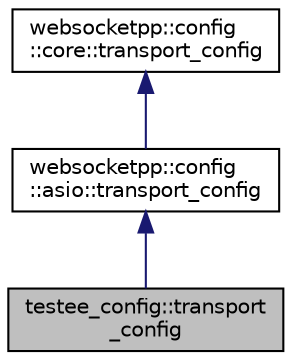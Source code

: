 digraph "testee_config::transport_config"
{
  edge [fontname="Helvetica",fontsize="10",labelfontname="Helvetica",labelfontsize="10"];
  node [fontname="Helvetica",fontsize="10",shape=record];
  Node3 [label="testee_config::transport\l_config",height=0.2,width=0.4,color="black", fillcolor="grey75", style="filled", fontcolor="black"];
  Node4 -> Node3 [dir="back",color="midnightblue",fontsize="10",style="solid",fontname="Helvetica"];
  Node4 [label="websocketpp::config\l::asio::transport_config",height=0.2,width=0.4,color="black", fillcolor="white", style="filled",URL="$structwebsocketpp_1_1config_1_1asio_1_1transport__config.html"];
  Node5 -> Node4 [dir="back",color="midnightblue",fontsize="10",style="solid",fontname="Helvetica"];
  Node5 [label="websocketpp::config\l::core::transport_config",height=0.2,width=0.4,color="black", fillcolor="white", style="filled",URL="$structwebsocketpp_1_1config_1_1core_1_1transport__config.html"];
}
